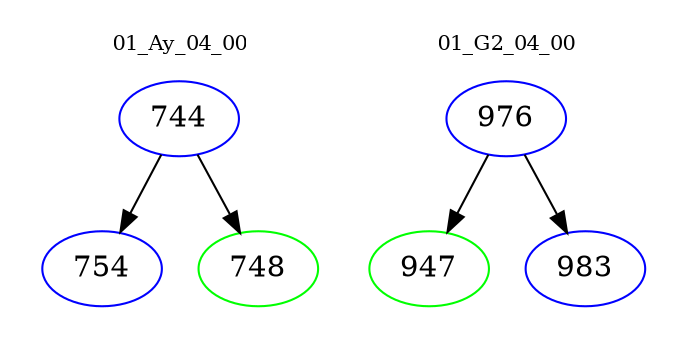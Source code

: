 digraph{
subgraph cluster_0 {
color = white
label = "01_Ay_04_00";
fontsize=10;
T0_744 [label="744", color="blue"]
T0_744 -> T0_754 [color="black"]
T0_754 [label="754", color="blue"]
T0_744 -> T0_748 [color="black"]
T0_748 [label="748", color="green"]
}
subgraph cluster_1 {
color = white
label = "01_G2_04_00";
fontsize=10;
T1_976 [label="976", color="blue"]
T1_976 -> T1_947 [color="black"]
T1_947 [label="947", color="green"]
T1_976 -> T1_983 [color="black"]
T1_983 [label="983", color="blue"]
}
}

